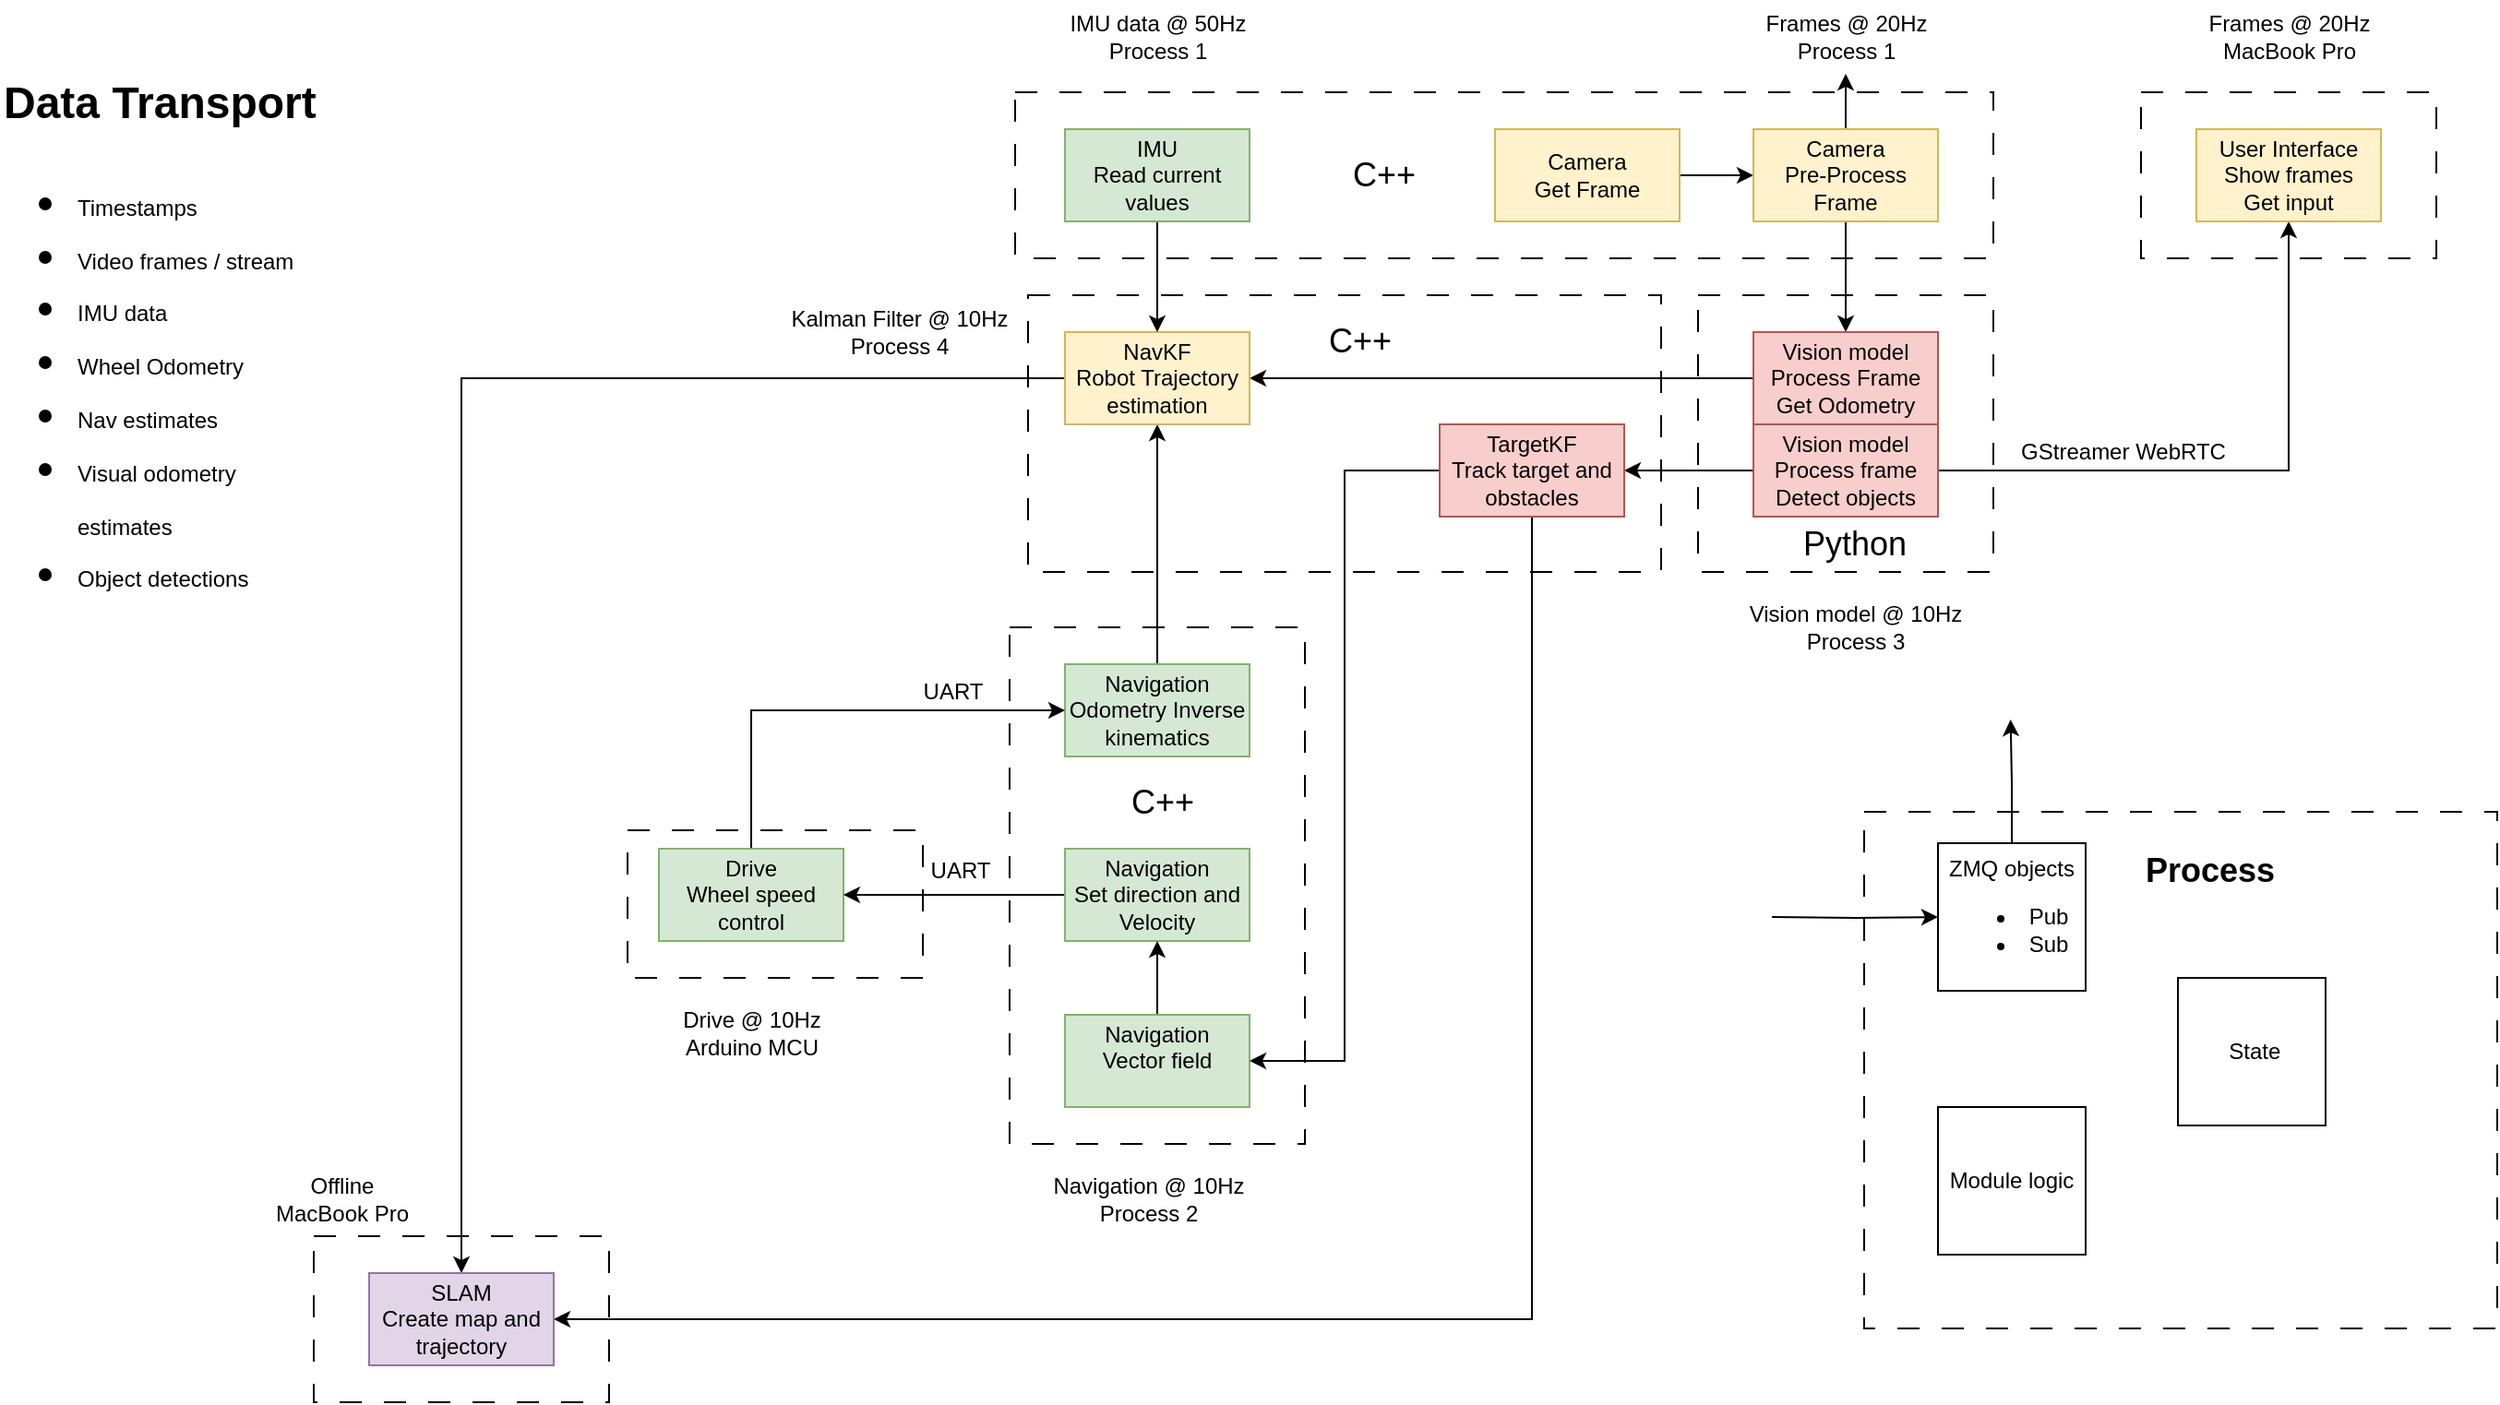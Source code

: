 <mxfile version="26.2.2">
  <diagram name="Page-1" id="Lc-Zut7XqglqDzD7Pw2o">
    <mxGraphModel dx="2749" dy="1043" grid="1" gridSize="10" guides="1" tooltips="1" connect="1" arrows="1" fold="1" page="1" pageScale="1" pageWidth="1169" pageHeight="827" math="0" shadow="0">
      <root>
        <mxCell id="0" />
        <mxCell id="1" parent="0" />
        <mxCell id="AZrNPUS2lXAFIgjyGXH_-6" value="" style="rounded=0;whiteSpace=wrap;html=1;fillColor=none;dashed=1;dashPattern=12 12;" vertex="1" parent="1">
          <mxGeometry x="690" y="480" width="343" height="280" as="geometry" />
        </mxCell>
        <mxCell id="gl50oIv968918-qHZnYE-49" value="UART" style="text;html=1;align=center;verticalAlign=middle;resizable=0;points=[];autosize=1;strokeColor=none;fillColor=none;" parent="1" vertex="1">
          <mxGeometry x="170" y="497" width="60" height="30" as="geometry" />
        </mxCell>
        <mxCell id="gl50oIv968918-qHZnYE-47" value="" style="rounded=0;whiteSpace=wrap;html=1;fillColor=none;dashed=1;dashPattern=12 12;" parent="1" vertex="1">
          <mxGeometry x="600" y="200" width="160" height="150" as="geometry" />
        </mxCell>
        <mxCell id="gl50oIv968918-qHZnYE-51" value="" style="rounded=0;whiteSpace=wrap;html=1;fillColor=none;dashed=1;dashPattern=12 12;" parent="1" vertex="1">
          <mxGeometry x="237" y="200" width="343" height="150" as="geometry" />
        </mxCell>
        <mxCell id="gl50oIv968918-qHZnYE-36" value="" style="rounded=0;whiteSpace=wrap;html=1;fillColor=none;dashed=1;dashPattern=12 12;" parent="1" vertex="1">
          <mxGeometry x="230" y="90" width="530" height="90" as="geometry" />
        </mxCell>
        <mxCell id="gl50oIv968918-qHZnYE-35" value="" style="rounded=0;whiteSpace=wrap;html=1;fillColor=none;dashed=1;dashPattern=12 12;" parent="1" vertex="1">
          <mxGeometry x="227" y="380" width="160" height="280" as="geometry" />
        </mxCell>
        <mxCell id="gl50oIv968918-qHZnYE-15" style="edgeStyle=orthogonalEdgeStyle;rounded=0;orthogonalLoop=1;jettySize=auto;html=1;entryX=0;entryY=0.5;entryDx=0;entryDy=0;" parent="1" source="ZCWADCBzCKH_DwmMdeux-1" target="gl50oIv968918-qHZnYE-1" edge="1">
          <mxGeometry relative="1" as="geometry" />
        </mxCell>
        <mxCell id="ZCWADCBzCKH_DwmMdeux-1" value="Camera&lt;div&gt;Get Frame&lt;/div&gt;" style="html=1;dashed=0;whiteSpace=wrap;fillColor=#fff2cc;strokeColor=#d6b656;" parent="1" vertex="1">
          <mxGeometry x="490" y="110" width="100" height="50" as="geometry" />
        </mxCell>
        <mxCell id="gl50oIv968918-qHZnYE-45" style="edgeStyle=orthogonalEdgeStyle;rounded=0;orthogonalLoop=1;jettySize=auto;html=1;entryX=0.5;entryY=0;entryDx=0;entryDy=0;" parent="1" source="gl50oIv968918-qHZnYE-1" target="gl50oIv968918-qHZnYE-2" edge="1">
          <mxGeometry relative="1" as="geometry" />
        </mxCell>
        <mxCell id="gl50oIv968918-qHZnYE-60" value="" style="edgeStyle=orthogonalEdgeStyle;rounded=0;orthogonalLoop=1;jettySize=auto;html=1;" parent="1" source="gl50oIv968918-qHZnYE-1" target="gl50oIv968918-qHZnYE-40" edge="1">
          <mxGeometry relative="1" as="geometry" />
        </mxCell>
        <mxCell id="gl50oIv968918-qHZnYE-1" value="Camera&lt;div&gt;Pre-Process Frame&lt;/div&gt;" style="html=1;dashed=0;whiteSpace=wrap;fillColor=#fff2cc;strokeColor=#d6b656;" parent="1" vertex="1">
          <mxGeometry x="630" y="110" width="100" height="50" as="geometry" />
        </mxCell>
        <mxCell id="gl50oIv968918-qHZnYE-14" style="edgeStyle=orthogonalEdgeStyle;rounded=0;orthogonalLoop=1;jettySize=auto;html=1;entryX=1;entryY=0.5;entryDx=0;entryDy=0;" parent="1" source="gl50oIv968918-qHZnYE-2" target="gl50oIv968918-qHZnYE-6" edge="1">
          <mxGeometry relative="1" as="geometry" />
        </mxCell>
        <mxCell id="gl50oIv968918-qHZnYE-2" value="&lt;div&gt;Vision model&lt;/div&gt;&lt;div&gt;Process Frame&lt;/div&gt;&lt;div&gt;Get Odometry&lt;/div&gt;" style="html=1;dashed=0;whiteSpace=wrap;fillColor=#f8cecc;strokeColor=#b85450;" parent="1" vertex="1">
          <mxGeometry x="630" y="220" width="100" height="50" as="geometry" />
        </mxCell>
        <mxCell id="gl50oIv968918-qHZnYE-11" style="edgeStyle=orthogonalEdgeStyle;rounded=0;orthogonalLoop=1;jettySize=auto;html=1;" parent="1" source="gl50oIv968918-qHZnYE-3" target="gl50oIv968918-qHZnYE-6" edge="1">
          <mxGeometry relative="1" as="geometry" />
        </mxCell>
        <mxCell id="gl50oIv968918-qHZnYE-3" value="&lt;div&gt;&lt;span style=&quot;background-color: transparent; color: light-dark(rgb(0, 0, 0), rgb(255, 255, 255));&quot;&gt;Navigation&lt;/span&gt;&lt;/div&gt;&lt;div&gt;&lt;span style=&quot;background-color: transparent; color: light-dark(rgb(0, 0, 0), rgb(255, 255, 255));&quot;&gt;Odometry Inverse kinematics&lt;/span&gt;&lt;/div&gt;" style="html=1;dashed=0;whiteSpace=wrap;fillColor=#d5e8d4;strokeColor=#82b366;" parent="1" vertex="1">
          <mxGeometry x="257" y="400" width="100" height="50" as="geometry" />
        </mxCell>
        <mxCell id="gl50oIv968918-qHZnYE-9" style="edgeStyle=orthogonalEdgeStyle;rounded=0;orthogonalLoop=1;jettySize=auto;html=1;exitX=0.5;exitY=0;exitDx=0;exitDy=0;entryX=0;entryY=0.5;entryDx=0;entryDy=0;" parent="1" source="gl50oIv968918-qHZnYE-4" target="gl50oIv968918-qHZnYE-3" edge="1">
          <mxGeometry relative="1" as="geometry" />
        </mxCell>
        <mxCell id="gl50oIv968918-qHZnYE-4" value="&lt;div&gt;Drive&lt;/div&gt;&lt;div&gt;Wheel speed control&lt;/div&gt;" style="html=1;dashed=0;whiteSpace=wrap;fillColor=#d5e8d4;strokeColor=#82b366;" parent="1" vertex="1">
          <mxGeometry x="37" y="500" width="100" height="50" as="geometry" />
        </mxCell>
        <mxCell id="gl50oIv968918-qHZnYE-10" value="" style="edgeStyle=orthogonalEdgeStyle;rounded=0;orthogonalLoop=1;jettySize=auto;html=1;" parent="1" source="gl50oIv968918-qHZnYE-5" target="gl50oIv968918-qHZnYE-4" edge="1">
          <mxGeometry relative="1" as="geometry" />
        </mxCell>
        <mxCell id="gl50oIv968918-qHZnYE-5" value="&lt;div&gt;&lt;span style=&quot;background-color: transparent; color: light-dark(rgb(0, 0, 0), rgb(255, 255, 255));&quot;&gt;Navigation&lt;/span&gt;&lt;/div&gt;&lt;div&gt;&lt;span style=&quot;background-color: transparent; color: light-dark(rgb(0, 0, 0), rgb(255, 255, 255));&quot;&gt;Set direction and Velocity&lt;/span&gt;&lt;/div&gt;" style="html=1;dashed=0;whiteSpace=wrap;fillColor=#d5e8d4;strokeColor=#82b366;" parent="1" vertex="1">
          <mxGeometry x="257" y="500" width="100" height="50" as="geometry" />
        </mxCell>
        <mxCell id="gl50oIv968918-qHZnYE-23" style="edgeStyle=orthogonalEdgeStyle;rounded=0;orthogonalLoop=1;jettySize=auto;html=1;" parent="1" source="gl50oIv968918-qHZnYE-6" target="gl50oIv968918-qHZnYE-22" edge="1">
          <mxGeometry relative="1" as="geometry" />
        </mxCell>
        <mxCell id="gl50oIv968918-qHZnYE-6" value="&lt;div&gt;NavKF&lt;/div&gt;&lt;div&gt;Robot Trajectory estimation&lt;/div&gt;" style="html=1;dashed=0;whiteSpace=wrap;fillColor=#fff2cc;strokeColor=#d6b656;" parent="1" vertex="1">
          <mxGeometry x="257" y="220" width="100" height="50" as="geometry" />
        </mxCell>
        <mxCell id="gl50oIv968918-qHZnYE-12" style="edgeStyle=orthogonalEdgeStyle;rounded=0;orthogonalLoop=1;jettySize=auto;html=1;entryX=0.5;entryY=0;entryDx=0;entryDy=0;" parent="1" source="gl50oIv968918-qHZnYE-8" target="gl50oIv968918-qHZnYE-6" edge="1">
          <mxGeometry relative="1" as="geometry" />
        </mxCell>
        <mxCell id="gl50oIv968918-qHZnYE-8" value="&lt;div&gt;IMU&lt;/div&gt;&lt;div&gt;Read current values&lt;/div&gt;" style="html=1;dashed=0;whiteSpace=wrap;fillColor=#d5e8d4;strokeColor=#82b366;" parent="1" vertex="1">
          <mxGeometry x="257" y="110" width="100" height="50" as="geometry" />
        </mxCell>
        <mxCell id="gl50oIv968918-qHZnYE-21" style="edgeStyle=orthogonalEdgeStyle;rounded=0;orthogonalLoop=1;jettySize=auto;html=1;entryX=1;entryY=0.5;entryDx=0;entryDy=0;" parent="1" source="gl50oIv968918-qHZnYE-13" target="gl50oIv968918-qHZnYE-18" edge="1">
          <mxGeometry relative="1" as="geometry" />
        </mxCell>
        <mxCell id="gl50oIv968918-qHZnYE-57" style="edgeStyle=orthogonalEdgeStyle;rounded=0;orthogonalLoop=1;jettySize=auto;html=1;entryX=0.5;entryY=1;entryDx=0;entryDy=0;" parent="1" source="gl50oIv968918-qHZnYE-13" target="gl50oIv968918-qHZnYE-58" edge="1">
          <mxGeometry relative="1" as="geometry">
            <mxPoint x="920.0" y="170" as="targetPoint" />
          </mxGeometry>
        </mxCell>
        <mxCell id="gl50oIv968918-qHZnYE-13" value="&lt;div&gt;Vision model&lt;/div&gt;&lt;div&gt;Process frame&lt;/div&gt;&lt;div&gt;Detect objects&lt;/div&gt;" style="html=1;dashed=0;whiteSpace=wrap;fillColor=#f8cecc;strokeColor=#b85450;" parent="1" vertex="1">
          <mxGeometry x="630" y="270" width="100" height="50" as="geometry" />
        </mxCell>
        <mxCell id="gl50oIv968918-qHZnYE-29" style="edgeStyle=orthogonalEdgeStyle;rounded=0;orthogonalLoop=1;jettySize=auto;html=1;entryX=1;entryY=0.5;entryDx=0;entryDy=0;" parent="1" source="gl50oIv968918-qHZnYE-18" target="gl50oIv968918-qHZnYE-26" edge="1">
          <mxGeometry relative="1" as="geometry" />
        </mxCell>
        <mxCell id="gl50oIv968918-qHZnYE-55" style="edgeStyle=orthogonalEdgeStyle;rounded=0;orthogonalLoop=1;jettySize=auto;html=1;entryX=1;entryY=0.5;entryDx=0;entryDy=0;" parent="1" source="gl50oIv968918-qHZnYE-18" target="gl50oIv968918-qHZnYE-22" edge="1">
          <mxGeometry relative="1" as="geometry">
            <Array as="points">
              <mxPoint x="510" y="755" />
            </Array>
          </mxGeometry>
        </mxCell>
        <mxCell id="gl50oIv968918-qHZnYE-18" value="&lt;div&gt;TargetKF&lt;/div&gt;&lt;div&gt;Track target and obstacles&lt;/div&gt;" style="html=1;dashed=0;whiteSpace=wrap;fillColor=#f8cecc;strokeColor=#b85450;" parent="1" vertex="1">
          <mxGeometry x="460" y="270" width="100" height="50" as="geometry" />
        </mxCell>
        <mxCell id="gl50oIv968918-qHZnYE-22" value="&lt;div&gt;SLAM&lt;/div&gt;&lt;div&gt;Create map and trajectory&lt;/div&gt;" style="html=1;dashed=0;whiteSpace=wrap;fillColor=#e1d5e7;strokeColor=#9673a6;" parent="1" vertex="1">
          <mxGeometry x="-120" y="730" width="100" height="50" as="geometry" />
        </mxCell>
        <mxCell id="gl50oIv968918-qHZnYE-42" style="edgeStyle=orthogonalEdgeStyle;rounded=0;orthogonalLoop=1;jettySize=auto;html=1;entryX=0.5;entryY=1;entryDx=0;entryDy=0;" parent="1" source="gl50oIv968918-qHZnYE-26" target="gl50oIv968918-qHZnYE-5" edge="1">
          <mxGeometry relative="1" as="geometry" />
        </mxCell>
        <mxCell id="gl50oIv968918-qHZnYE-26" value="&lt;div&gt;&lt;span style=&quot;background-color: transparent; color: light-dark(rgb(0, 0, 0), rgb(255, 255, 255));&quot;&gt;Navigation&lt;/span&gt;&lt;/div&gt;&lt;div&gt;&lt;span style=&quot;background-color: transparent; color: light-dark(rgb(0, 0, 0), rgb(255, 255, 255));&quot;&gt;Vector field&lt;/span&gt;&lt;/div&gt;&lt;div&gt;&lt;br&gt;&lt;/div&gt;" style="html=1;dashed=0;whiteSpace=wrap;fillColor=#d5e8d4;strokeColor=#82b366;" parent="1" vertex="1">
          <mxGeometry x="257" y="590" width="100" height="50" as="geometry" />
        </mxCell>
        <mxCell id="gl50oIv968918-qHZnYE-40" value="Frames @ 20Hz&lt;div&gt;Process 1&lt;/div&gt;" style="text;html=1;align=center;verticalAlign=middle;resizable=0;points=[];autosize=1;strokeColor=none;fillColor=none;" parent="1" vertex="1">
          <mxGeometry x="625" y="40" width="110" height="40" as="geometry" />
        </mxCell>
        <mxCell id="gl50oIv968918-qHZnYE-41" value="Navigation @ 10Hz&lt;div&gt;Process 2&lt;/div&gt;" style="text;html=1;align=center;verticalAlign=middle;resizable=0;points=[];autosize=1;strokeColor=none;fillColor=none;" parent="1" vertex="1">
          <mxGeometry x="237" y="670" width="130" height="40" as="geometry" />
        </mxCell>
        <mxCell id="gl50oIv968918-qHZnYE-43" value="IMU data @ 50Hz&lt;div&gt;Process 1&lt;/div&gt;" style="text;html=1;align=center;verticalAlign=middle;resizable=0;points=[];autosize=1;strokeColor=none;fillColor=none;" parent="1" vertex="1">
          <mxGeometry x="247" y="40" width="120" height="40" as="geometry" />
        </mxCell>
        <mxCell id="gl50oIv968918-qHZnYE-48" value="GStreamer WebRTC" style="text;html=1;align=center;verticalAlign=middle;resizable=0;points=[];autosize=1;strokeColor=none;fillColor=none;" parent="1" vertex="1">
          <mxGeometry x="765" y="270" width="130" height="30" as="geometry" />
        </mxCell>
        <mxCell id="gl50oIv968918-qHZnYE-50" value="Vision model @ 10Hz&lt;div&gt;Process 3&lt;/div&gt;" style="text;html=1;align=center;verticalAlign=middle;resizable=0;points=[];autosize=1;strokeColor=none;fillColor=none;" parent="1" vertex="1">
          <mxGeometry x="615" y="360" width="140" height="40" as="geometry" />
        </mxCell>
        <mxCell id="gl50oIv968918-qHZnYE-52" value="Kalman Filter @ 10Hz&lt;div&gt;Process 4&lt;/div&gt;" style="text;html=1;align=center;verticalAlign=middle;resizable=0;points=[];autosize=1;strokeColor=none;fillColor=none;" parent="1" vertex="1">
          <mxGeometry x="97" y="200" width="140" height="40" as="geometry" />
        </mxCell>
        <mxCell id="gl50oIv968918-qHZnYE-53" value="" style="rounded=0;whiteSpace=wrap;html=1;fillColor=none;dashed=1;dashPattern=12 12;" parent="1" vertex="1">
          <mxGeometry x="20" y="490" width="160" height="80" as="geometry" />
        </mxCell>
        <mxCell id="gl50oIv968918-qHZnYE-54" value="Drive @ 10Hz&lt;div&gt;Arduino MCU&lt;/div&gt;" style="text;html=1;align=center;verticalAlign=middle;resizable=0;points=[];autosize=1;strokeColor=none;fillColor=none;" parent="1" vertex="1">
          <mxGeometry x="37" y="580" width="100" height="40" as="geometry" />
        </mxCell>
        <mxCell id="gl50oIv968918-qHZnYE-58" value="&lt;div&gt;User Interface&lt;/div&gt;&lt;div&gt;Show frames&lt;/div&gt;&lt;div&gt;Get input&lt;/div&gt;" style="html=1;dashed=0;whiteSpace=wrap;fillColor=#fff2cc;strokeColor=#d6b656;" parent="1" vertex="1">
          <mxGeometry x="870" y="110" width="100" height="50" as="geometry" />
        </mxCell>
        <mxCell id="gl50oIv968918-qHZnYE-59" value="" style="rounded=0;whiteSpace=wrap;html=1;fillColor=none;dashed=1;dashPattern=12 12;" parent="1" vertex="1">
          <mxGeometry x="840" y="90" width="160" height="90" as="geometry" />
        </mxCell>
        <mxCell id="gl50oIv968918-qHZnYE-61" value="Frames @ 20Hz&lt;div&gt;MacBook Pro&lt;/div&gt;" style="text;html=1;align=center;verticalAlign=middle;resizable=0;points=[];autosize=1;strokeColor=none;fillColor=none;" parent="1" vertex="1">
          <mxGeometry x="865" y="40" width="110" height="40" as="geometry" />
        </mxCell>
        <mxCell id="gl50oIv968918-qHZnYE-67" value="UART" style="text;html=1;align=center;verticalAlign=middle;resizable=0;points=[];autosize=1;strokeColor=none;fillColor=none;" parent="1" vertex="1">
          <mxGeometry x="166" y="400" width="60" height="30" as="geometry" />
        </mxCell>
        <mxCell id="gl50oIv968918-qHZnYE-68" value="" style="rounded=0;whiteSpace=wrap;html=1;fillColor=none;dashed=1;dashPattern=12 12;" parent="1" vertex="1">
          <mxGeometry x="-150" y="710" width="160" height="90" as="geometry" />
        </mxCell>
        <mxCell id="gl50oIv968918-qHZnYE-69" value="&lt;div&gt;Offline&lt;/div&gt;&lt;div&gt;MacBook Pro&lt;/div&gt;" style="text;html=1;align=center;verticalAlign=middle;resizable=0;points=[];autosize=1;strokeColor=none;fillColor=none;" parent="1" vertex="1">
          <mxGeometry x="-185" y="670" width="100" height="40" as="geometry" />
        </mxCell>
        <mxCell id="AZrNPUS2lXAFIgjyGXH_-1" value="&lt;h1 style=&quot;margin-top: 0px;&quot;&gt;&lt;span style=&quot;background-color: transparent; color: light-dark(rgb(0, 0, 0), rgb(255, 255, 255));&quot;&gt;Data Transport&lt;/span&gt;&lt;/h1&gt;&lt;h1 style=&quot;margin-top: 0px;&quot;&gt;&lt;ul&gt;&lt;li&gt;&lt;span style=&quot;background-color: transparent; color: light-dark(rgb(0, 0, 0), rgb(255, 255, 255)); font-size: 12px; font-weight: normal;&quot;&gt;Timestamps&lt;/span&gt;&lt;/li&gt;&lt;li&gt;&lt;span style=&quot;background-color: transparent; color: light-dark(rgb(0, 0, 0), rgb(255, 255, 255)); font-size: 12px; font-weight: normal;&quot;&gt;Video frames / stream&lt;/span&gt;&lt;/li&gt;&lt;li&gt;&lt;span style=&quot;background-color: transparent; color: light-dark(rgb(0, 0, 0), rgb(255, 255, 255)); font-size: 12px; font-weight: normal;&quot;&gt;IMU data&lt;/span&gt;&lt;/li&gt;&lt;li&gt;&lt;span style=&quot;background-color: transparent; color: light-dark(rgb(0, 0, 0), rgb(255, 255, 255)); font-size: 12px; font-weight: normal;&quot;&gt;Wheel Odometry&lt;/span&gt;&lt;/li&gt;&lt;li&gt;&lt;span style=&quot;background-color: transparent; color: light-dark(rgb(0, 0, 0), rgb(255, 255, 255)); font-size: 12px; font-weight: normal;&quot;&gt;Nav estimates&lt;/span&gt;&lt;/li&gt;&lt;li&gt;&lt;span style=&quot;background-color: transparent; color: light-dark(rgb(0, 0, 0), rgb(255, 255, 255)); font-size: 12px; font-weight: normal;&quot;&gt;Visual odometry estimates&lt;/span&gt;&lt;/li&gt;&lt;li&gt;&lt;span style=&quot;background-color: transparent; color: light-dark(rgb(0, 0, 0), rgb(255, 255, 255)); font-size: 12px; font-weight: normal;&quot;&gt;Object detections&lt;span style=&quot;white-space: pre;&quot;&gt;&#x9;&lt;/span&gt;&lt;/span&gt;&lt;/li&gt;&lt;/ul&gt;&lt;/h1&gt;" style="text;html=1;whiteSpace=wrap;overflow=hidden;rounded=0;" vertex="1" parent="1">
          <mxGeometry x="-320" y="75" width="180" height="315" as="geometry" />
        </mxCell>
        <mxCell id="AZrNPUS2lXAFIgjyGXH_-15" style="edgeStyle=orthogonalEdgeStyle;rounded=0;orthogonalLoop=1;jettySize=auto;html=1;exitX=0.5;exitY=0;exitDx=0;exitDy=0;" edge="1" parent="1" source="AZrNPUS2lXAFIgjyGXH_-2">
          <mxGeometry relative="1" as="geometry">
            <mxPoint x="769.333" y="430" as="targetPoint" />
          </mxGeometry>
        </mxCell>
        <mxCell id="AZrNPUS2lXAFIgjyGXH_-16" style="edgeStyle=orthogonalEdgeStyle;rounded=0;orthogonalLoop=1;jettySize=auto;html=1;" edge="1" parent="1" target="AZrNPUS2lXAFIgjyGXH_-2">
          <mxGeometry relative="1" as="geometry">
            <mxPoint x="640" y="537" as="sourcePoint" />
          </mxGeometry>
        </mxCell>
        <mxCell id="AZrNPUS2lXAFIgjyGXH_-2" value="ZMQ objects&lt;div&gt;&lt;ul&gt;&lt;li&gt;Pub&lt;/li&gt;&lt;li&gt;Sub&lt;/li&gt;&lt;/ul&gt;&lt;/div&gt;" style="whiteSpace=wrap;html=1;aspect=fixed;" vertex="1" parent="1">
          <mxGeometry x="730" y="497" width="80" height="80" as="geometry" />
        </mxCell>
        <mxCell id="AZrNPUS2lXAFIgjyGXH_-4" value="Module logic" style="whiteSpace=wrap;html=1;aspect=fixed;" vertex="1" parent="1">
          <mxGeometry x="730" y="640" width="80" height="80" as="geometry" />
        </mxCell>
        <mxCell id="AZrNPUS2lXAFIgjyGXH_-5" value="&amp;nbsp;State" style="whiteSpace=wrap;html=1;aspect=fixed;" vertex="1" parent="1">
          <mxGeometry x="860" y="570" width="80" height="80" as="geometry" />
        </mxCell>
        <mxCell id="AZrNPUS2lXAFIgjyGXH_-7" value="&lt;font style=&quot;font-size: 18px;&quot;&gt;&lt;b&gt;Process&amp;nbsp;&lt;/b&gt;&lt;/font&gt;" style="text;html=1;align=center;verticalAlign=middle;whiteSpace=wrap;rounded=0;" vertex="1" parent="1">
          <mxGeometry x="850" y="497" width="60" height="30" as="geometry" />
        </mxCell>
        <mxCell id="AZrNPUS2lXAFIgjyGXH_-8" value="&lt;font style=&quot;font-size: 18px;&quot;&gt;C++&lt;/font&gt;" style="text;html=1;align=center;verticalAlign=middle;whiteSpace=wrap;rounded=0;" vertex="1" parent="1">
          <mxGeometry x="280" y="460" width="60" height="30" as="geometry" />
        </mxCell>
        <mxCell id="AZrNPUS2lXAFIgjyGXH_-12" value="&lt;font style=&quot;font-size: 18px;&quot;&gt;C++&lt;/font&gt;" style="text;html=1;align=center;verticalAlign=middle;whiteSpace=wrap;rounded=0;" vertex="1" parent="1">
          <mxGeometry x="400" y="120" width="60" height="30" as="geometry" />
        </mxCell>
        <mxCell id="AZrNPUS2lXAFIgjyGXH_-13" value="&lt;font style=&quot;font-size: 18px;&quot;&gt;C++&lt;/font&gt;" style="text;html=1;align=center;verticalAlign=middle;whiteSpace=wrap;rounded=0;" vertex="1" parent="1">
          <mxGeometry x="387" y="210" width="60" height="30" as="geometry" />
        </mxCell>
        <mxCell id="AZrNPUS2lXAFIgjyGXH_-14" value="&lt;font style=&quot;font-size: 18px;&quot;&gt;Python&lt;/font&gt;" style="text;html=1;align=center;verticalAlign=middle;whiteSpace=wrap;rounded=0;" vertex="1" parent="1">
          <mxGeometry x="655" y="320" width="60" height="30" as="geometry" />
        </mxCell>
      </root>
    </mxGraphModel>
  </diagram>
</mxfile>

